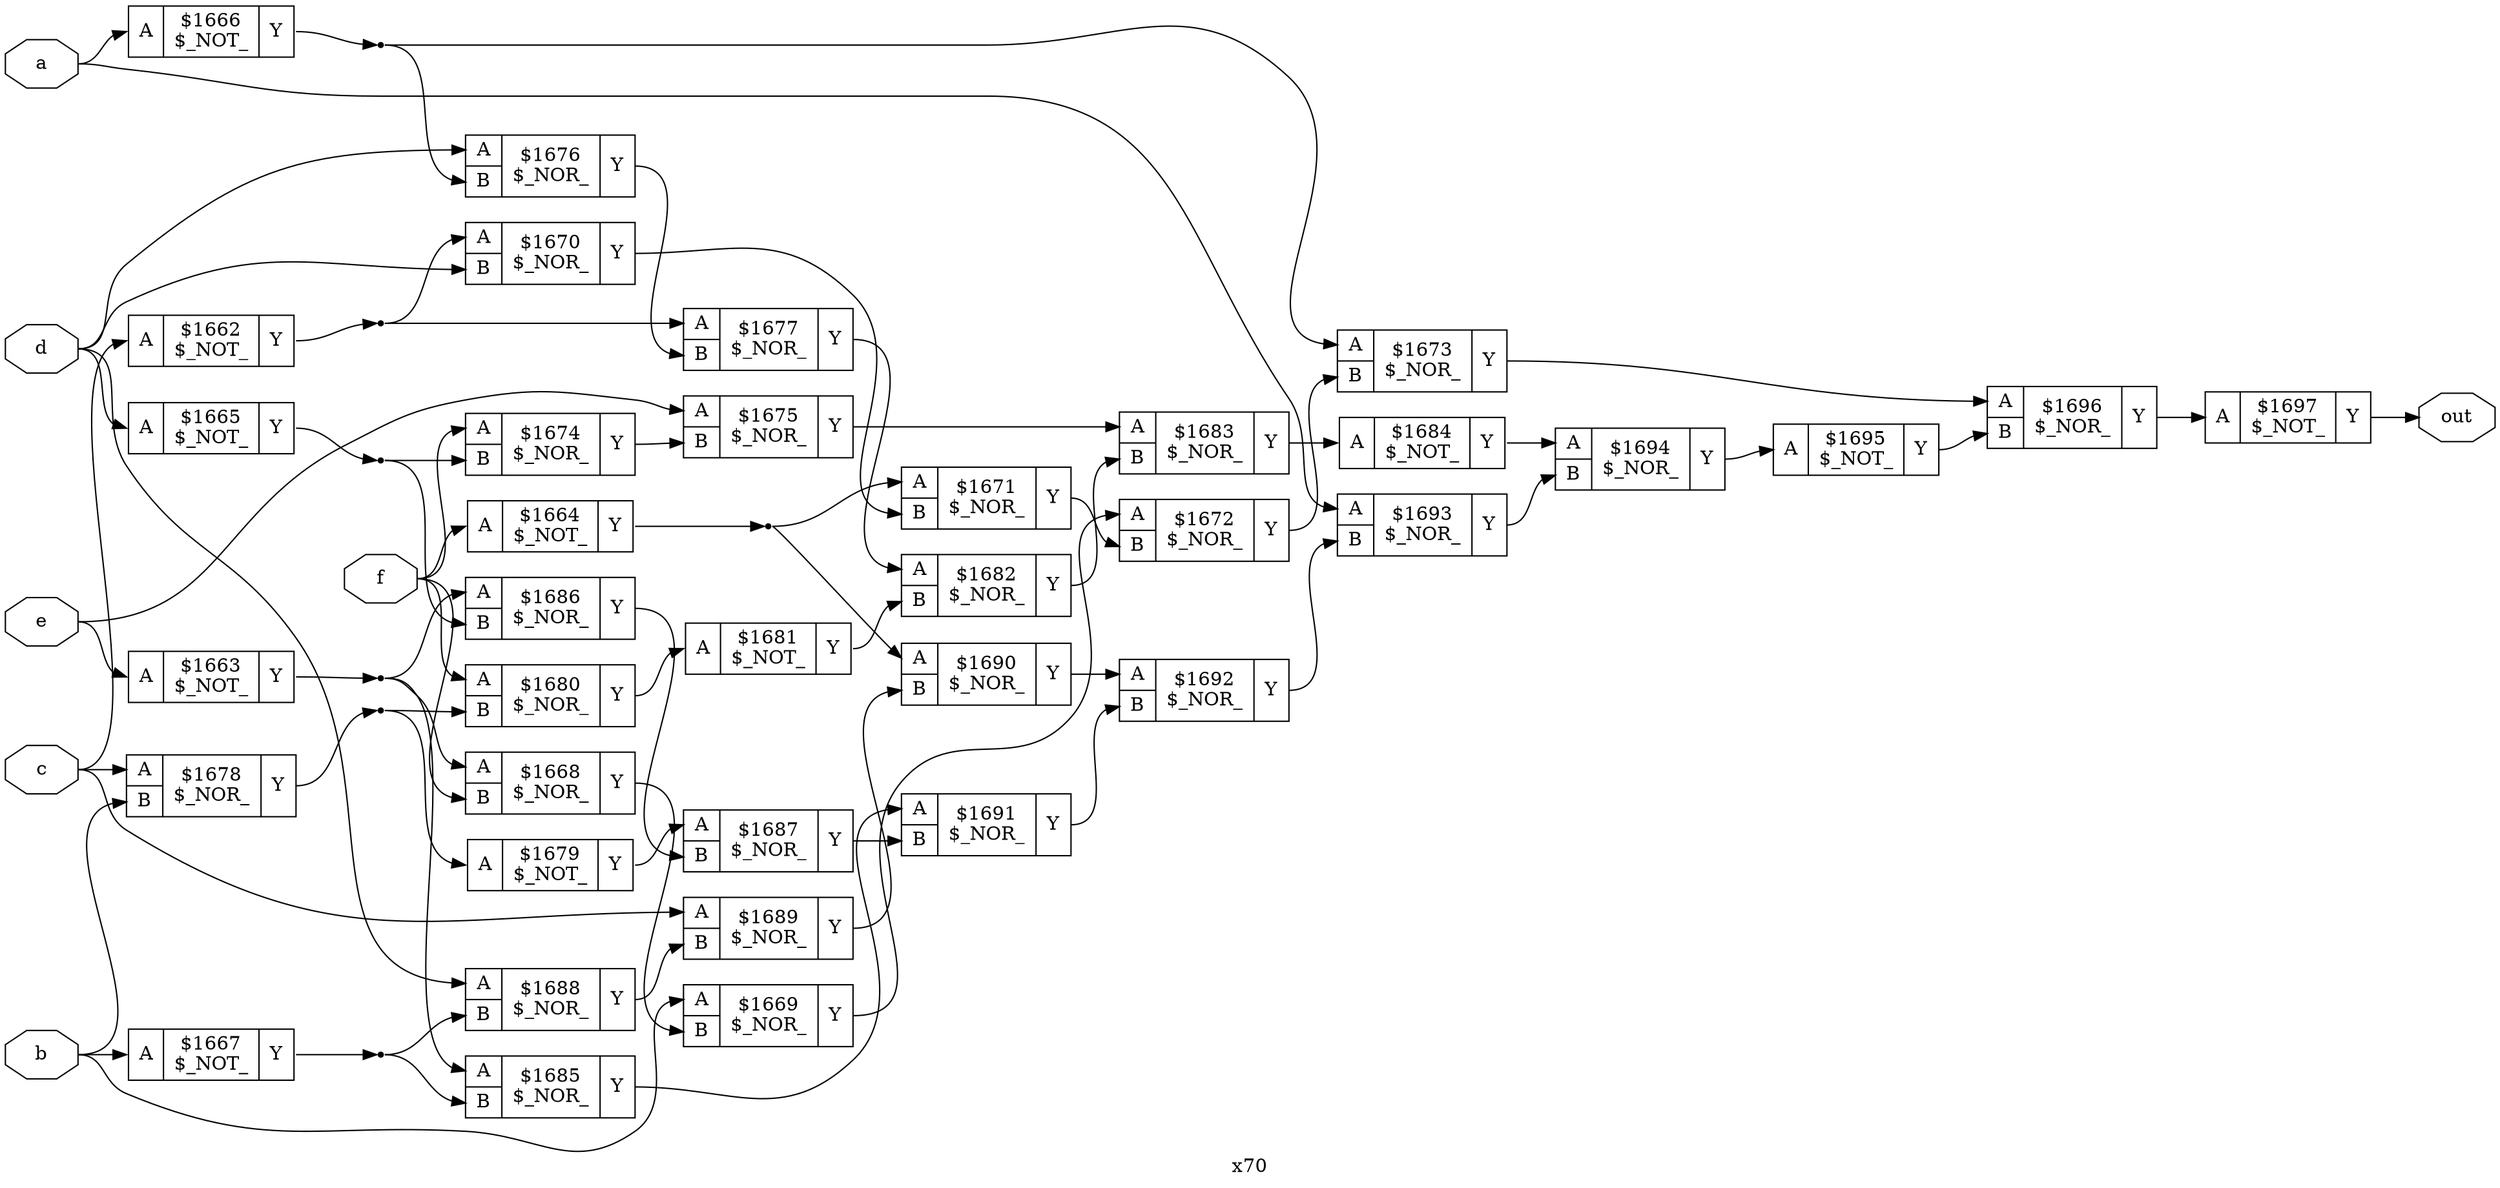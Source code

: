 digraph "x70" {
label="x70";
rankdir="LR";
remincross=true;
n36 [ shape=octagon, label="a", color="black", fontcolor="black" ];
n37 [ shape=octagon, label="b", color="black", fontcolor="black" ];
n38 [ shape=octagon, label="c", color="black", fontcolor="black" ];
n39 [ shape=octagon, label="d", color="black", fontcolor="black" ];
n40 [ shape=octagon, label="e", color="black", fontcolor="black" ];
n41 [ shape=octagon, label="f", color="black", fontcolor="black" ];
n42 [ shape=octagon, label="out", color="black", fontcolor="black" ];
c45 [ shape=record, label="{{<p43> A}|$1662\n$_NOT_|{<p44> Y}}" ];
c46 [ shape=record, label="{{<p43> A}|$1663\n$_NOT_|{<p44> Y}}" ];
c47 [ shape=record, label="{{<p43> A}|$1664\n$_NOT_|{<p44> Y}}" ];
c48 [ shape=record, label="{{<p43> A}|$1665\n$_NOT_|{<p44> Y}}" ];
c49 [ shape=record, label="{{<p43> A}|$1666\n$_NOT_|{<p44> Y}}" ];
c50 [ shape=record, label="{{<p43> A}|$1667\n$_NOT_|{<p44> Y}}" ];
c52 [ shape=record, label="{{<p43> A|<p51> B}|$1668\n$_NOR_|{<p44> Y}}" ];
c53 [ shape=record, label="{{<p43> A|<p51> B}|$1669\n$_NOR_|{<p44> Y}}" ];
c54 [ shape=record, label="{{<p43> A|<p51> B}|$1670\n$_NOR_|{<p44> Y}}" ];
c55 [ shape=record, label="{{<p43> A|<p51> B}|$1671\n$_NOR_|{<p44> Y}}" ];
c56 [ shape=record, label="{{<p43> A|<p51> B}|$1672\n$_NOR_|{<p44> Y}}" ];
c57 [ shape=record, label="{{<p43> A|<p51> B}|$1673\n$_NOR_|{<p44> Y}}" ];
c58 [ shape=record, label="{{<p43> A|<p51> B}|$1674\n$_NOR_|{<p44> Y}}" ];
c59 [ shape=record, label="{{<p43> A|<p51> B}|$1675\n$_NOR_|{<p44> Y}}" ];
c60 [ shape=record, label="{{<p43> A|<p51> B}|$1676\n$_NOR_|{<p44> Y}}" ];
c61 [ shape=record, label="{{<p43> A|<p51> B}|$1677\n$_NOR_|{<p44> Y}}" ];
c62 [ shape=record, label="{{<p43> A|<p51> B}|$1678\n$_NOR_|{<p44> Y}}" ];
c63 [ shape=record, label="{{<p43> A}|$1679\n$_NOT_|{<p44> Y}}" ];
c64 [ shape=record, label="{{<p43> A|<p51> B}|$1680\n$_NOR_|{<p44> Y}}" ];
c65 [ shape=record, label="{{<p43> A}|$1681\n$_NOT_|{<p44> Y}}" ];
c66 [ shape=record, label="{{<p43> A|<p51> B}|$1682\n$_NOR_|{<p44> Y}}" ];
c67 [ shape=record, label="{{<p43> A|<p51> B}|$1683\n$_NOR_|{<p44> Y}}" ];
c68 [ shape=record, label="{{<p43> A}|$1684\n$_NOT_|{<p44> Y}}" ];
c69 [ shape=record, label="{{<p43> A|<p51> B}|$1685\n$_NOR_|{<p44> Y}}" ];
c70 [ shape=record, label="{{<p43> A|<p51> B}|$1686\n$_NOR_|{<p44> Y}}" ];
c71 [ shape=record, label="{{<p43> A|<p51> B}|$1687\n$_NOR_|{<p44> Y}}" ];
c72 [ shape=record, label="{{<p43> A|<p51> B}|$1688\n$_NOR_|{<p44> Y}}" ];
c73 [ shape=record, label="{{<p43> A|<p51> B}|$1689\n$_NOR_|{<p44> Y}}" ];
c74 [ shape=record, label="{{<p43> A|<p51> B}|$1690\n$_NOR_|{<p44> Y}}" ];
c75 [ shape=record, label="{{<p43> A|<p51> B}|$1691\n$_NOR_|{<p44> Y}}" ];
c76 [ shape=record, label="{{<p43> A|<p51> B}|$1692\n$_NOR_|{<p44> Y}}" ];
c77 [ shape=record, label="{{<p43> A|<p51> B}|$1693\n$_NOR_|{<p44> Y}}" ];
c78 [ shape=record, label="{{<p43> A|<p51> B}|$1694\n$_NOR_|{<p44> Y}}" ];
c79 [ shape=record, label="{{<p43> A}|$1695\n$_NOT_|{<p44> Y}}" ];
c80 [ shape=record, label="{{<p43> A|<p51> B}|$1696\n$_NOR_|{<p44> Y}}" ];
c81 [ shape=record, label="{{<p43> A}|$1697\n$_NOT_|{<p44> Y}}" ];
n1 [ shape=point ];
c47:p44:e -> n1:w [color="black", label=""];
n1:e -> c55:p43:w [color="black", label=""];
n1:e -> c74:p43:w [color="black", label=""];
c57:p44:e -> c80:p43:w [color="black", label=""];
c58:p44:e -> c59:p51:w [color="black", label=""];
c59:p44:e -> c67:p43:w [color="black", label=""];
c60:p44:e -> c61:p51:w [color="black", label=""];
c61:p44:e -> c66:p43:w [color="black", label=""];
n15 [ shape=point ];
c62:p44:e -> n15:w [color="black", label=""];
n15:e -> c63:p43:w [color="black", label=""];
n15:e -> c64:p51:w [color="black", label=""];
c63:p44:e -> c71:p43:w [color="black", label=""];
c64:p44:e -> c65:p43:w [color="black", label=""];
c65:p44:e -> c66:p51:w [color="black", label=""];
c66:p44:e -> c67:p51:w [color="black", label=""];
n2 [ shape=point ];
c48:p44:e -> n2:w [color="black", label=""];
n2:e -> c58:p51:w [color="black", label=""];
n2:e -> c70:p51:w [color="black", label=""];
c67:p44:e -> c68:p43:w [color="black", label=""];
c68:p44:e -> c78:p43:w [color="black", label=""];
c69:p44:e -> c75:p43:w [color="black", label=""];
c70:p44:e -> c71:p51:w [color="black", label=""];
c71:p44:e -> c75:p51:w [color="black", label=""];
c72:p44:e -> c73:p51:w [color="black", label=""];
c73:p44:e -> c74:p51:w [color="black", label=""];
c74:p44:e -> c76:p43:w [color="black", label=""];
c75:p44:e -> c76:p51:w [color="black", label=""];
c76:p44:e -> c77:p51:w [color="black", label=""];
n3 [ shape=point ];
c49:p44:e -> n3:w [color="black", label=""];
n3:e -> c57:p43:w [color="black", label=""];
n3:e -> c60:p51:w [color="black", label=""];
c77:p44:e -> c78:p51:w [color="black", label=""];
c78:p44:e -> c79:p43:w [color="black", label=""];
c79:p44:e -> c80:p51:w [color="black", label=""];
c80:p44:e -> c81:p43:w [color="black", label=""];
n34 [ shape=point ];
c45:p44:e -> n34:w [color="black", label=""];
n34:e -> c54:p43:w [color="black", label=""];
n34:e -> c61:p43:w [color="black", label=""];
n35 [ shape=point ];
c46:p44:e -> n35:w [color="black", label=""];
n35:e -> c52:p43:w [color="black", label=""];
n35:e -> c69:p43:w [color="black", label=""];
n35:e -> c70:p43:w [color="black", label=""];
n36:e -> c49:p43:w [color="black", label=""];
n36:e -> c77:p43:w [color="black", label=""];
n37:e -> c50:p43:w [color="black", label=""];
n37:e -> c53:p43:w [color="black", label=""];
n37:e -> c62:p51:w [color="black", label=""];
n38:e -> c45:p43:w [color="black", label=""];
n38:e -> c62:p43:w [color="black", label=""];
n38:e -> c73:p43:w [color="black", label=""];
n39:e -> c48:p43:w [color="black", label=""];
n39:e -> c54:p51:w [color="black", label=""];
n39:e -> c60:p43:w [color="black", label=""];
n39:e -> c72:p43:w [color="black", label=""];
n4 [ shape=point ];
c50:p44:e -> n4:w [color="black", label=""];
n4:e -> c69:p51:w [color="black", label=""];
n4:e -> c72:p51:w [color="black", label=""];
n40:e -> c46:p43:w [color="black", label=""];
n40:e -> c59:p43:w [color="black", label=""];
n41:e -> c47:p43:w [color="black", label=""];
n41:e -> c52:p51:w [color="black", label=""];
n41:e -> c58:p43:w [color="black", label=""];
n41:e -> c64:p43:w [color="black", label=""];
c81:p44:e -> n42:w [color="black", label=""];
c52:p44:e -> c53:p51:w [color="black", label=""];
c53:p44:e -> c56:p43:w [color="black", label=""];
c54:p44:e -> c55:p51:w [color="black", label=""];
c55:p44:e -> c56:p51:w [color="black", label=""];
c56:p44:e -> c57:p51:w [color="black", label=""];
}
